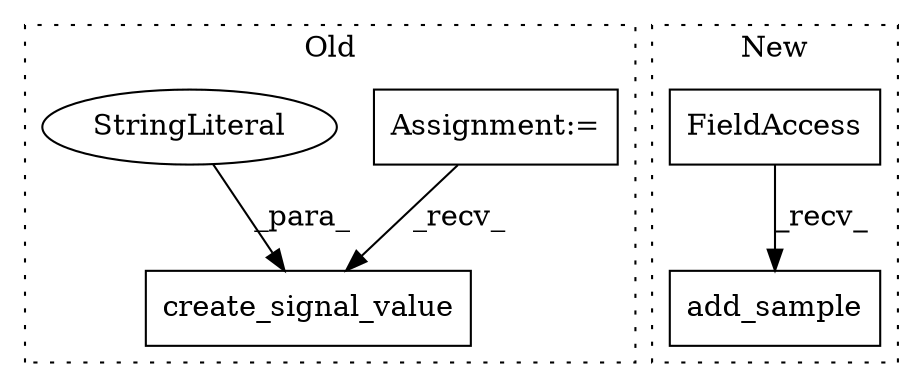 digraph G {
subgraph cluster0 {
1 [label="create_signal_value" a="32" s="4588,4630" l="20,1" shape="box"];
4 [label="Assignment:=" a="7" s="2022" l="6" shape="box"];
5 [label="StringLiteral" a="45" s="4608" l="12" shape="ellipse"];
label = "Old";
style="dotted";
}
subgraph cluster1 {
2 [label="add_sample" a="32" s="4786,4806" l="11,1" shape="box"];
3 [label="FieldAccess" a="22" s="4769" l="16" shape="box"];
label = "New";
style="dotted";
}
3 -> 2 [label="_recv_"];
4 -> 1 [label="_recv_"];
5 -> 1 [label="_para_"];
}